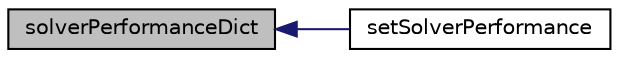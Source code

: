 digraph "solverPerformanceDict"
{
  bgcolor="transparent";
  edge [fontname="Helvetica",fontsize="10",labelfontname="Helvetica",labelfontsize="10"];
  node [fontname="Helvetica",fontsize="10",shape=record];
  rankdir="LR";
  Node1 [label="solverPerformanceDict",height=0.2,width=0.4,color="black", fillcolor="grey75", style="filled" fontcolor="black"];
  Node1 -> Node2 [dir="back",color="midnightblue",fontsize="10",style="solid",fontname="Helvetica"];
  Node2 [label="setSolverPerformance",height=0.2,width=0.4,color="black",URL="$classFoam_1_1data.html#ae586809c6cf4869ece5b3fe6d9d736f5",tooltip="Add/set the solverPerformance entry for the named field. "];
}
